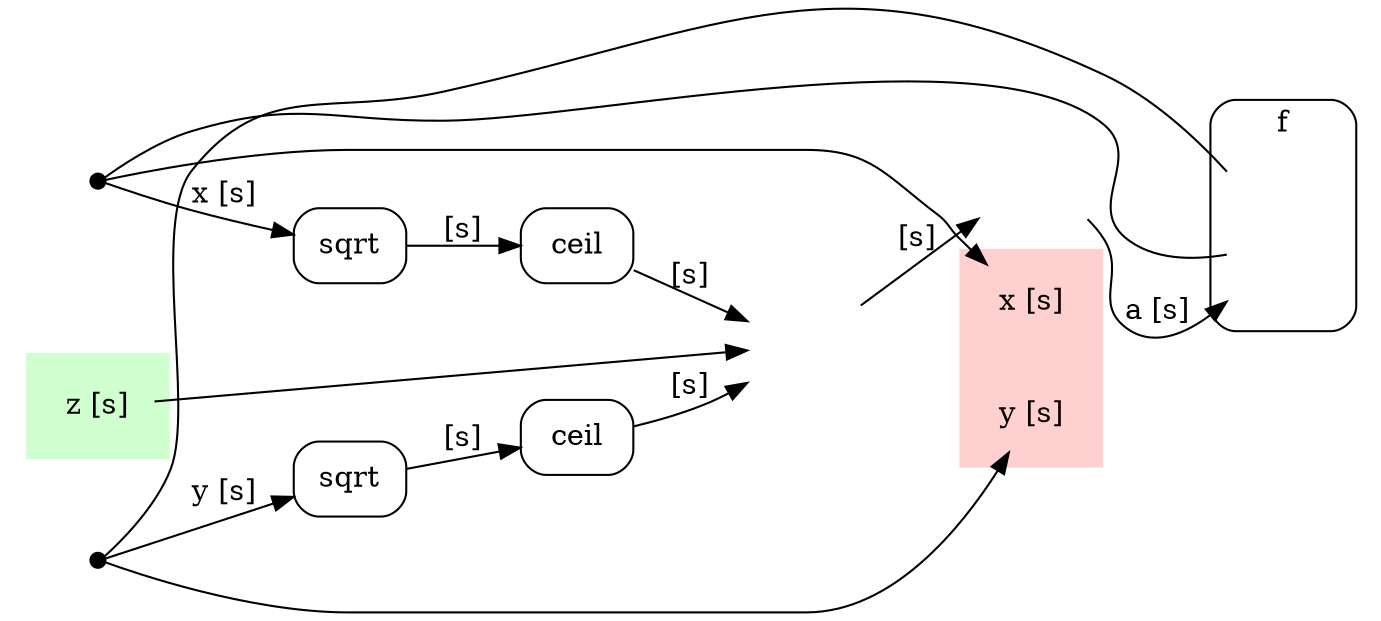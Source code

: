 /* Generated by GvGen v.0.9.1 (http://www.picviz.com/sections/opensource/gvgen.html) */

digraph G {
rankdir=LR;
   subgraph cluster1 {
   color="white";
bgcolor="#d0FFd0";
shape="plaintext";
label="";
      node12 [shape="none",label="z [s]"];
   }
   node2 [shape="none",fixedsize="true",imagescale="true",image="/var/folders/kf/_zwsc1_j2wn8smr7xtrrpnxc0000gn/T/tmpraxAlQdp-icons/resized/100/SumN.png",label="",height="1.0"];
   subgraph cluster3 {
   shape="box";
style="rounded";
label="f";
      node4 [shape="none",fixedsize="true",imagescale="true",image="/var/folders/kf/_zwsc1_j2wn8smr7xtrrpnxc0000gn/T/tmpraxAlQdp-icons/resized/100/InvPlus2.png",label="",height="1.0"];
   }
   node5 [width="0.1",style="filled",fillcolor="black",color="black",shape="point",label=""];
   node6 [width="0.1",style="filled",fillcolor="black",color="black",shape="point",label=""];
   node7 [shape="box",style="rounded",label="sqrt"];
   node8 [shape="box",style="rounded",label="sqrt"];
   node9 [shape="box",style="rounded",label="ceil"];
   node10 [shape="box",style="rounded",label="ceil"];
   node11 [fixedsize="true",imagescale="true",shape="plaintext",image="/var/folders/kf/_zwsc1_j2wn8smr7xtrrpnxc0000gn/T/tmpraxAlQdp-icons/resized/100/leq.png",label=""];
   subgraph cluster13 {
   color="white";
bgcolor="#FFd0d0";
shape="plaintext";
label="";
      node15 [shape="none",label="x [s]"];
      node14 [shape="none",label="y [s]"];
   }
node12->node2;
node12->node7 [style="invis"];
node4->node5 [weight="0",dir="none",constraint="false"];
node4->node6 [weight="0",dir="none",constraint="false"];
node2->node11 [weight="0.5",label="[s]"];
node2->node14 [style="invis"];
node5->node7 [label="y [s]"];
node5->node14;
node6->node8 [label="x [s]"];
node6->node15;
node7->node10 [label="[s]"];
node7->node14 [style="invis"];
node8->node9 [label="[s]"];
node9->node2 [label="[s]"];
node10->node2 [label="[s]"];
node11->node4 [weight="0.5",label="a [s]"];
}
